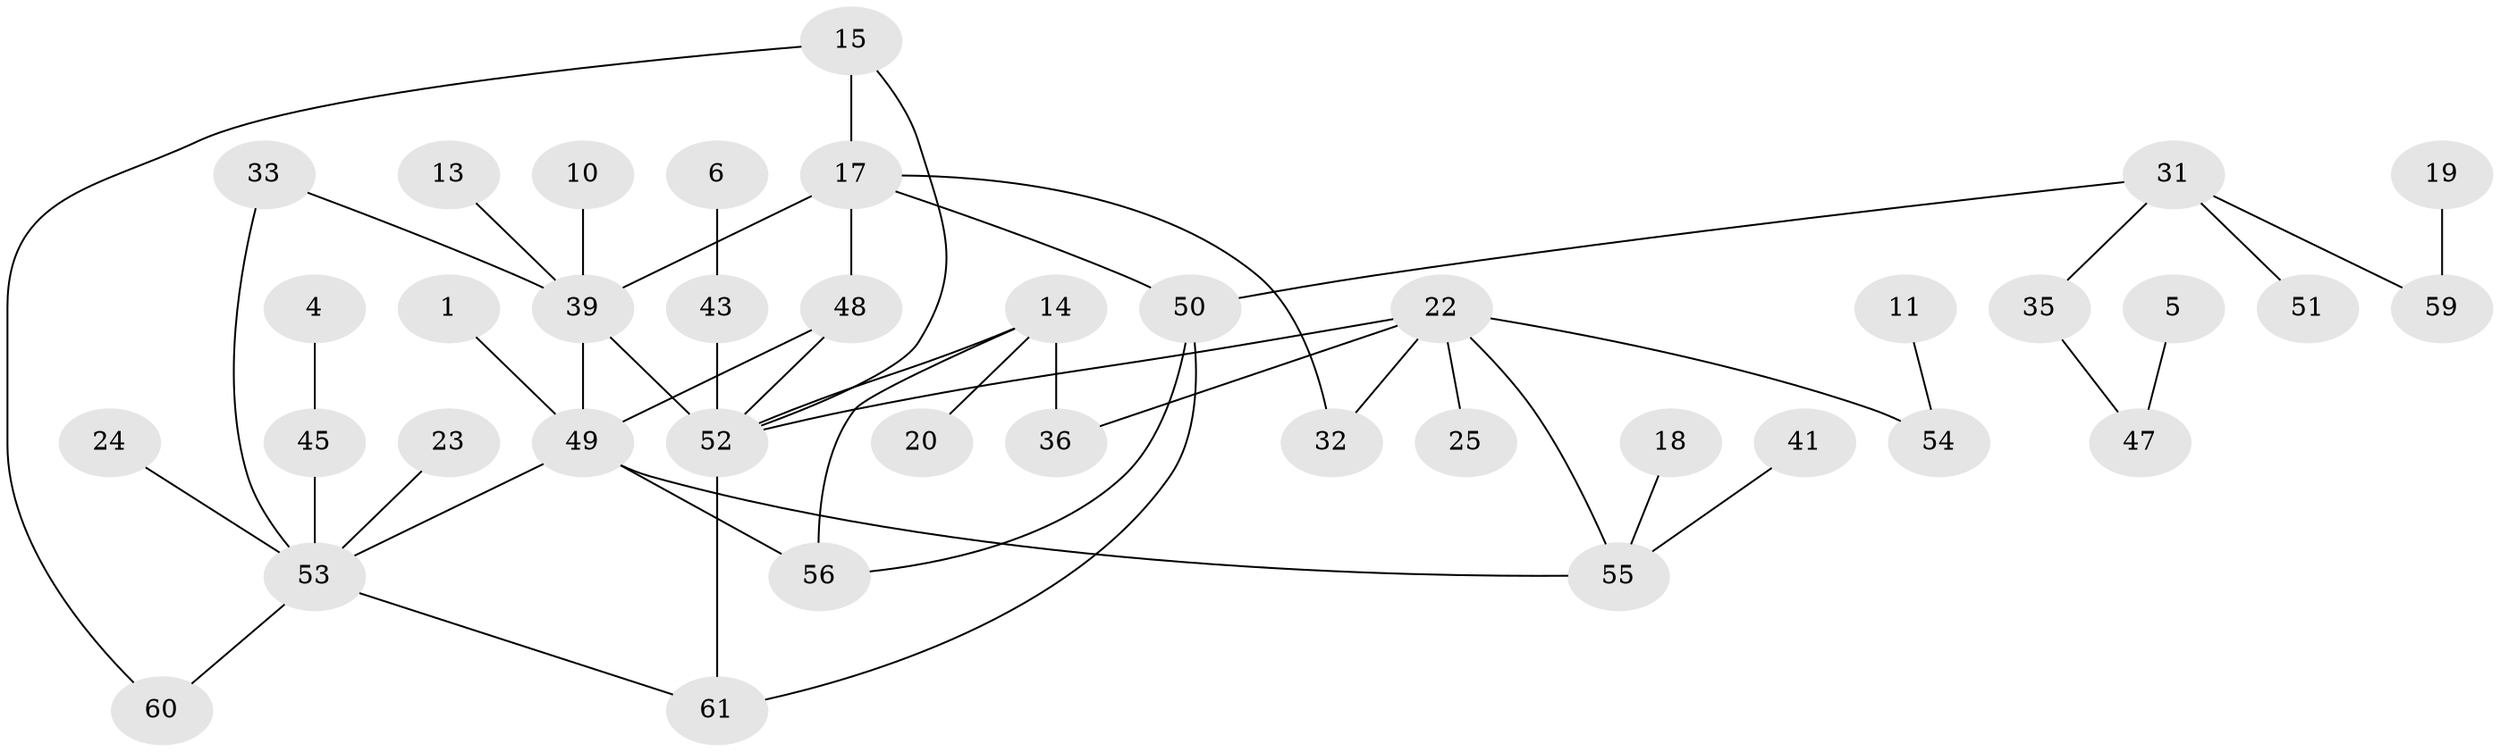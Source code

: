 // original degree distribution, {1: 0.2786885245901639, 2: 0.30327868852459017, 0: 0.1557377049180328, 3: 0.1557377049180328, 4: 0.06557377049180328, 5: 0.03278688524590164, 7: 0.00819672131147541}
// Generated by graph-tools (version 1.1) at 2025/25/03/09/25 03:25:20]
// undirected, 39 vertices, 50 edges
graph export_dot {
graph [start="1"]
  node [color=gray90,style=filled];
  1;
  4;
  5;
  6;
  10;
  11;
  13;
  14;
  15;
  17;
  18;
  19;
  20;
  22;
  23;
  24;
  25;
  31;
  32;
  33;
  35;
  36;
  39;
  41;
  43;
  45;
  47;
  48;
  49;
  50;
  51;
  52;
  53;
  54;
  55;
  56;
  59;
  60;
  61;
  1 -- 49 [weight=1.0];
  4 -- 45 [weight=1.0];
  5 -- 47 [weight=1.0];
  6 -- 43 [weight=1.0];
  10 -- 39 [weight=1.0];
  11 -- 54 [weight=1.0];
  13 -- 39 [weight=1.0];
  14 -- 20 [weight=1.0];
  14 -- 36 [weight=1.0];
  14 -- 52 [weight=1.0];
  14 -- 56 [weight=1.0];
  15 -- 17 [weight=1.0];
  15 -- 52 [weight=1.0];
  15 -- 60 [weight=1.0];
  17 -- 32 [weight=1.0];
  17 -- 39 [weight=1.0];
  17 -- 48 [weight=1.0];
  17 -- 50 [weight=2.0];
  18 -- 55 [weight=1.0];
  19 -- 59 [weight=1.0];
  22 -- 25 [weight=1.0];
  22 -- 32 [weight=1.0];
  22 -- 36 [weight=1.0];
  22 -- 52 [weight=1.0];
  22 -- 54 [weight=1.0];
  22 -- 55 [weight=1.0];
  23 -- 53 [weight=1.0];
  24 -- 53 [weight=1.0];
  31 -- 35 [weight=1.0];
  31 -- 50 [weight=1.0];
  31 -- 51 [weight=1.0];
  31 -- 59 [weight=1.0];
  33 -- 39 [weight=1.0];
  33 -- 53 [weight=1.0];
  35 -- 47 [weight=1.0];
  39 -- 49 [weight=1.0];
  39 -- 52 [weight=1.0];
  41 -- 55 [weight=1.0];
  43 -- 52 [weight=1.0];
  45 -- 53 [weight=1.0];
  48 -- 49 [weight=1.0];
  48 -- 52 [weight=1.0];
  49 -- 53 [weight=1.0];
  49 -- 55 [weight=1.0];
  49 -- 56 [weight=1.0];
  50 -- 56 [weight=1.0];
  50 -- 61 [weight=1.0];
  52 -- 61 [weight=1.0];
  53 -- 60 [weight=1.0];
  53 -- 61 [weight=1.0];
}
